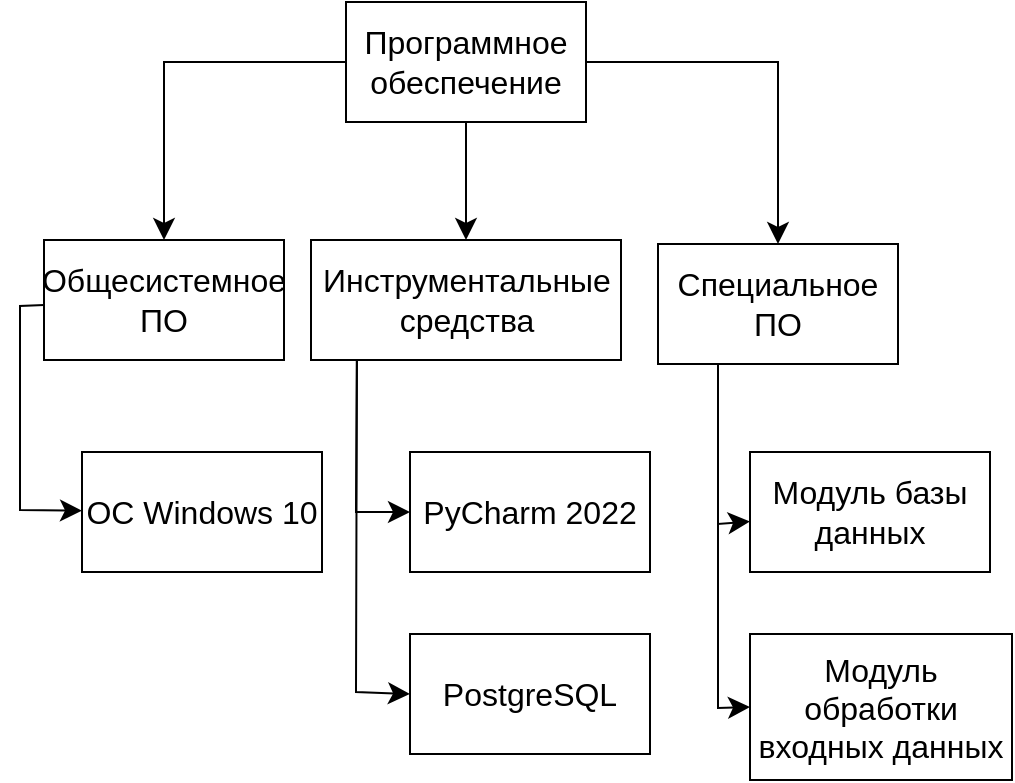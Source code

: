 <mxfile version="22.1.4" type="github">
  <diagram name="Страница — 1" id="VoEZJo4x_uYEtXxC_7kK">
    <mxGraphModel dx="651" dy="469" grid="0" gridSize="10" guides="1" tooltips="1" connect="1" arrows="1" fold="1" page="0" pageScale="1" pageWidth="827" pageHeight="1169" math="0" shadow="0">
      <root>
        <mxCell id="0" />
        <mxCell id="1" parent="0" />
        <mxCell id="uDlhfajTU3gqzJsvabU9-4" value="" style="edgeStyle=none;rounded=0;orthogonalLoop=1;jettySize=auto;html=1;fontSize=12;startSize=8;endSize=8;" edge="1" parent="1" source="uDlhfajTU3gqzJsvabU9-1" target="uDlhfajTU3gqzJsvabU9-3">
          <mxGeometry relative="1" as="geometry">
            <Array as="points">
              <mxPoint x="99" y="139" />
            </Array>
          </mxGeometry>
        </mxCell>
        <mxCell id="uDlhfajTU3gqzJsvabU9-6" value="" style="edgeStyle=none;curved=1;rounded=0;orthogonalLoop=1;jettySize=auto;html=1;fontSize=12;startSize=8;endSize=8;" edge="1" parent="1" source="uDlhfajTU3gqzJsvabU9-1" target="uDlhfajTU3gqzJsvabU9-5">
          <mxGeometry relative="1" as="geometry" />
        </mxCell>
        <mxCell id="uDlhfajTU3gqzJsvabU9-8" value="" style="edgeStyle=none;rounded=0;orthogonalLoop=1;jettySize=auto;html=1;fontSize=12;startSize=8;endSize=8;" edge="1" parent="1" source="uDlhfajTU3gqzJsvabU9-1" target="uDlhfajTU3gqzJsvabU9-7">
          <mxGeometry relative="1" as="geometry">
            <Array as="points">
              <mxPoint x="406" y="139" />
            </Array>
          </mxGeometry>
        </mxCell>
        <mxCell id="uDlhfajTU3gqzJsvabU9-1" value="Программное обеспечение" style="rounded=0;whiteSpace=wrap;html=1;fontSize=16;" vertex="1" parent="1">
          <mxGeometry x="190" y="109" width="120" height="60" as="geometry" />
        </mxCell>
        <mxCell id="uDlhfajTU3gqzJsvabU9-10" value="" style="edgeStyle=none;rounded=0;orthogonalLoop=1;jettySize=auto;html=1;fontSize=12;startSize=8;endSize=8;" edge="1" parent="1" source="uDlhfajTU3gqzJsvabU9-3" target="uDlhfajTU3gqzJsvabU9-9">
          <mxGeometry relative="1" as="geometry">
            <Array as="points">
              <mxPoint x="27" y="261" />
              <mxPoint x="27" y="363" />
            </Array>
          </mxGeometry>
        </mxCell>
        <mxCell id="uDlhfajTU3gqzJsvabU9-3" value="Общесистемное ПО" style="rounded=0;whiteSpace=wrap;html=1;fontSize=16;" vertex="1" parent="1">
          <mxGeometry x="39" y="228" width="120" height="60" as="geometry" />
        </mxCell>
        <mxCell id="uDlhfajTU3gqzJsvabU9-5" value="Инструментальные средства" style="whiteSpace=wrap;html=1;fontSize=16;rounded=0;" vertex="1" parent="1">
          <mxGeometry x="172.5" y="228" width="155" height="60" as="geometry" />
        </mxCell>
        <mxCell id="uDlhfajTU3gqzJsvabU9-7" value="Специальное ПО" style="whiteSpace=wrap;html=1;fontSize=16;rounded=0;" vertex="1" parent="1">
          <mxGeometry x="346" y="230" width="120" height="60" as="geometry" />
        </mxCell>
        <mxCell id="uDlhfajTU3gqzJsvabU9-9" value="ОС Windows 10" style="whiteSpace=wrap;html=1;fontSize=16;rounded=0;" vertex="1" parent="1">
          <mxGeometry x="58" y="334" width="120" height="60" as="geometry" />
        </mxCell>
        <mxCell id="uDlhfajTU3gqzJsvabU9-12" value="" style="endArrow=classic;html=1;rounded=0;fontSize=12;startSize=8;endSize=8;exitX=0.148;exitY=1.009;exitDx=0;exitDy=0;exitPerimeter=0;entryX=0;entryY=0.5;entryDx=0;entryDy=0;" edge="1" parent="1" source="uDlhfajTU3gqzJsvabU9-5" target="uDlhfajTU3gqzJsvabU9-13">
          <mxGeometry width="50" height="50" relative="1" as="geometry">
            <mxPoint x="202" y="306" as="sourcePoint" />
            <mxPoint x="195" y="391" as="targetPoint" />
            <Array as="points">
              <mxPoint x="195" y="364" />
            </Array>
          </mxGeometry>
        </mxCell>
        <mxCell id="uDlhfajTU3gqzJsvabU9-13" value="PyCharm 2022" style="rounded=0;whiteSpace=wrap;html=1;fontSize=16;" vertex="1" parent="1">
          <mxGeometry x="222" y="334" width="120" height="60" as="geometry" />
        </mxCell>
        <mxCell id="uDlhfajTU3gqzJsvabU9-15" value="" style="endArrow=classic;html=1;rounded=0;fontSize=12;startSize=8;endSize=8;exitX=0.148;exitY=1.007;exitDx=0;exitDy=0;exitPerimeter=0;entryX=0;entryY=0.5;entryDx=0;entryDy=0;" edge="1" parent="1" source="uDlhfajTU3gqzJsvabU9-5" target="uDlhfajTU3gqzJsvabU9-16">
          <mxGeometry width="50" height="50" relative="1" as="geometry">
            <mxPoint x="197" y="496" as="sourcePoint" />
            <mxPoint x="198" y="474" as="targetPoint" />
            <Array as="points">
              <mxPoint x="195" y="454" />
            </Array>
          </mxGeometry>
        </mxCell>
        <mxCell id="uDlhfajTU3gqzJsvabU9-16" value="PostgreSQL" style="rounded=0;whiteSpace=wrap;html=1;fontSize=16;" vertex="1" parent="1">
          <mxGeometry x="222" y="425" width="120" height="60" as="geometry" />
        </mxCell>
        <mxCell id="uDlhfajTU3gqzJsvabU9-18" value="" style="endArrow=classic;html=1;rounded=0;fontSize=12;startSize=8;endSize=8;exitX=0.25;exitY=1;exitDx=0;exitDy=0;" edge="1" parent="1" source="uDlhfajTU3gqzJsvabU9-7" target="uDlhfajTU3gqzJsvabU9-19">
          <mxGeometry width="50" height="50" relative="1" as="geometry">
            <mxPoint x="376" y="290" as="sourcePoint" />
            <mxPoint x="376" y="367" as="targetPoint" />
            <Array as="points">
              <mxPoint x="376" y="370" />
            </Array>
          </mxGeometry>
        </mxCell>
        <mxCell id="uDlhfajTU3gqzJsvabU9-19" value="Модуль базы данных" style="rounded=0;whiteSpace=wrap;html=1;fontSize=16;" vertex="1" parent="1">
          <mxGeometry x="392" y="334" width="120" height="60" as="geometry" />
        </mxCell>
        <mxCell id="uDlhfajTU3gqzJsvabU9-20" value="Модуль обработки входных данных" style="rounded=0;whiteSpace=wrap;html=1;fontSize=16;" vertex="1" parent="1">
          <mxGeometry x="392" y="425" width="131" height="73" as="geometry" />
        </mxCell>
        <mxCell id="uDlhfajTU3gqzJsvabU9-21" value="" style="endArrow=classic;html=1;rounded=0;fontSize=12;startSize=8;endSize=8;exitX=0.25;exitY=1;exitDx=0;exitDy=0;entryX=0;entryY=0.5;entryDx=0;entryDy=0;" edge="1" parent="1" source="uDlhfajTU3gqzJsvabU9-7" target="uDlhfajTU3gqzJsvabU9-20">
          <mxGeometry width="50" height="50" relative="1" as="geometry">
            <mxPoint x="331" y="554" as="sourcePoint" />
            <mxPoint x="381" y="504" as="targetPoint" />
            <Array as="points">
              <mxPoint x="376" y="462" />
            </Array>
          </mxGeometry>
        </mxCell>
      </root>
    </mxGraphModel>
  </diagram>
</mxfile>
